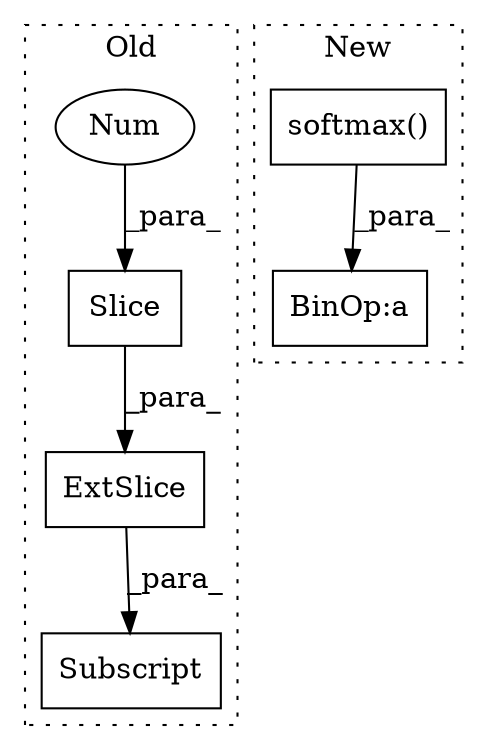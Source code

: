 digraph G {
subgraph cluster0 {
1 [label="ExtSlice" a="85" s="6264" l="1" shape="box"];
3 [label="Subscript" a="63" s="6264,0" l="21,0" shape="box"];
4 [label="Slice" a="80" s="6271" l="1" shape="box"];
5 [label="Num" a="76" s="6271" l="1" shape="ellipse"];
label = "Old";
style="dotted";
}
subgraph cluster1 {
2 [label="softmax()" a="75" s="5885,5908" l="10,1" shape="box"];
6 [label="BinOp:a" a="82" s="5909" l="3" shape="box"];
label = "New";
style="dotted";
}
1 -> 3 [label="_para_"];
2 -> 6 [label="_para_"];
4 -> 1 [label="_para_"];
5 -> 4 [label="_para_"];
}